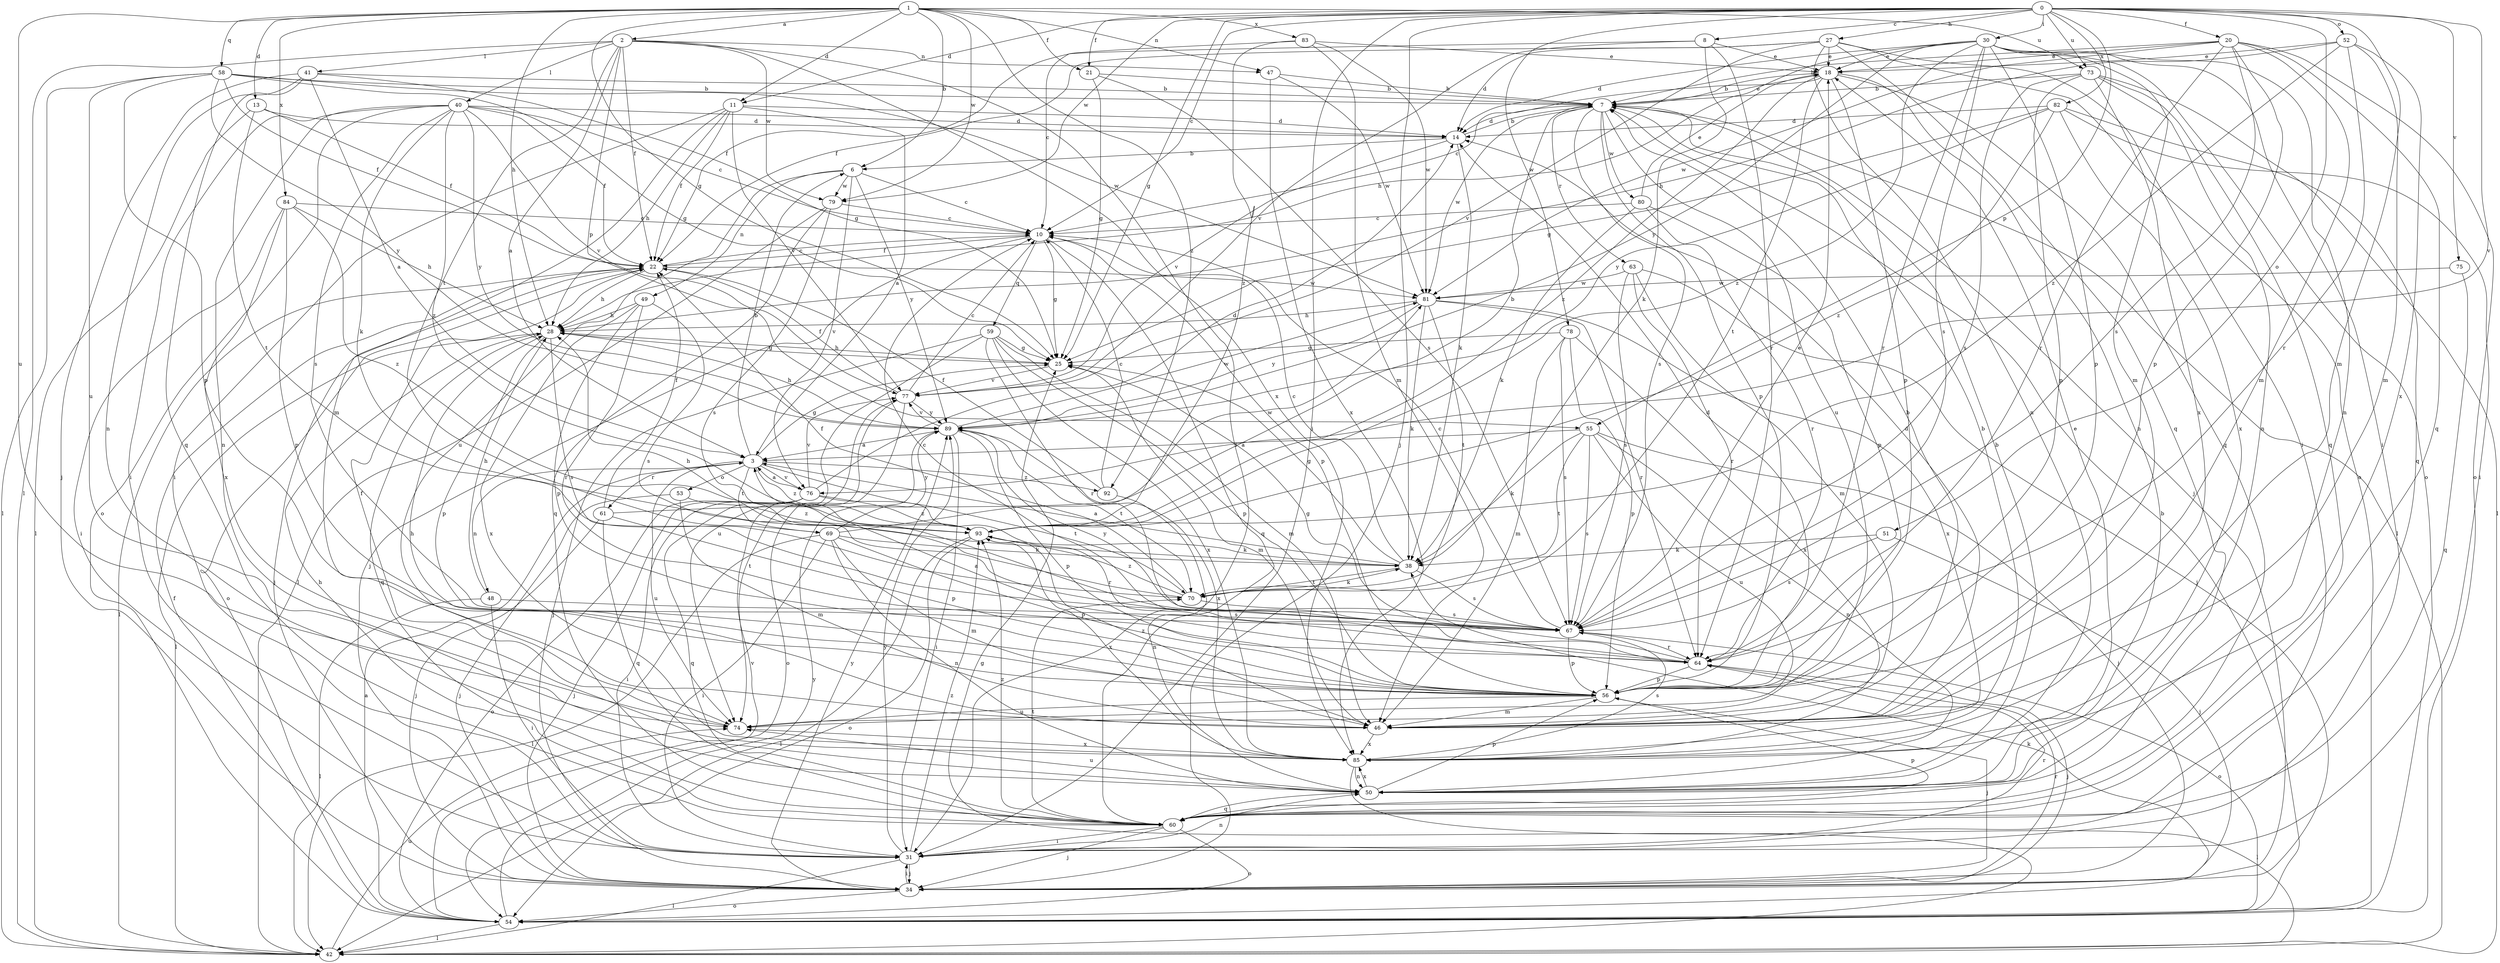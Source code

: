 strict digraph  {
0;
1;
2;
3;
6;
7;
8;
10;
11;
13;
14;
18;
20;
21;
22;
25;
27;
28;
30;
31;
34;
38;
40;
41;
42;
46;
47;
48;
49;
50;
51;
52;
53;
54;
55;
56;
58;
59;
60;
61;
63;
64;
67;
69;
70;
73;
74;
75;
76;
77;
78;
79;
80;
81;
82;
83;
84;
85;
89;
92;
93;
0 -> 8  [label=c];
0 -> 10  [label=c];
0 -> 11  [label=d];
0 -> 20  [label=f];
0 -> 21  [label=f];
0 -> 25  [label=g];
0 -> 27  [label=h];
0 -> 30  [label=i];
0 -> 31  [label=i];
0 -> 34  [label=j];
0 -> 46  [label=m];
0 -> 51  [label=o];
0 -> 52  [label=o];
0 -> 55  [label=p];
0 -> 73  [label=u];
0 -> 75  [label=v];
0 -> 76  [label=v];
0 -> 78  [label=w];
0 -> 79  [label=w];
0 -> 82  [label=x];
1 -> 2  [label=a];
1 -> 6  [label=b];
1 -> 11  [label=d];
1 -> 13  [label=d];
1 -> 21  [label=f];
1 -> 25  [label=g];
1 -> 28  [label=h];
1 -> 47  [label=n];
1 -> 58  [label=q];
1 -> 73  [label=u];
1 -> 74  [label=u];
1 -> 79  [label=w];
1 -> 83  [label=x];
1 -> 84  [label=x];
1 -> 92  [label=z];
2 -> 3  [label=a];
2 -> 22  [label=f];
2 -> 31  [label=i];
2 -> 40  [label=l];
2 -> 41  [label=l];
2 -> 42  [label=l];
2 -> 47  [label=n];
2 -> 55  [label=p];
2 -> 69  [label=t];
2 -> 79  [label=w];
2 -> 85  [label=x];
3 -> 6  [label=b];
3 -> 25  [label=g];
3 -> 48  [label=n];
3 -> 53  [label=o];
3 -> 61  [label=r];
3 -> 69  [label=t];
3 -> 70  [label=t];
3 -> 74  [label=u];
3 -> 76  [label=v];
3 -> 92  [label=z];
3 -> 93  [label=z];
6 -> 10  [label=c];
6 -> 49  [label=n];
6 -> 74  [label=u];
6 -> 76  [label=v];
6 -> 79  [label=w];
6 -> 89  [label=y];
7 -> 14  [label=d];
7 -> 18  [label=e];
7 -> 34  [label=j];
7 -> 42  [label=l];
7 -> 56  [label=p];
7 -> 63  [label=r];
7 -> 67  [label=s];
7 -> 74  [label=u];
7 -> 80  [label=w];
7 -> 81  [label=w];
8 -> 18  [label=e];
8 -> 22  [label=f];
8 -> 38  [label=k];
8 -> 64  [label=r];
8 -> 77  [label=v];
10 -> 22  [label=f];
10 -> 25  [label=g];
10 -> 34  [label=j];
10 -> 56  [label=p];
10 -> 59  [label=q];
10 -> 60  [label=q];
11 -> 3  [label=a];
11 -> 14  [label=d];
11 -> 22  [label=f];
11 -> 28  [label=h];
11 -> 31  [label=i];
11 -> 46  [label=m];
11 -> 77  [label=v];
13 -> 14  [label=d];
13 -> 22  [label=f];
13 -> 42  [label=l];
13 -> 70  [label=t];
14 -> 6  [label=b];
14 -> 7  [label=b];
14 -> 38  [label=k];
14 -> 77  [label=v];
18 -> 7  [label=b];
18 -> 10  [label=c];
18 -> 50  [label=n];
18 -> 56  [label=p];
18 -> 60  [label=q];
18 -> 70  [label=t];
18 -> 93  [label=z];
20 -> 7  [label=b];
20 -> 18  [label=e];
20 -> 46  [label=m];
20 -> 54  [label=o];
20 -> 56  [label=p];
20 -> 60  [label=q];
20 -> 64  [label=r];
20 -> 67  [label=s];
20 -> 81  [label=w];
21 -> 7  [label=b];
21 -> 25  [label=g];
21 -> 67  [label=s];
22 -> 10  [label=c];
22 -> 28  [label=h];
22 -> 34  [label=j];
22 -> 42  [label=l];
22 -> 54  [label=o];
22 -> 81  [label=w];
25 -> 28  [label=h];
25 -> 46  [label=m];
25 -> 77  [label=v];
27 -> 14  [label=d];
27 -> 18  [label=e];
27 -> 22  [label=f];
27 -> 31  [label=i];
27 -> 50  [label=n];
27 -> 54  [label=o];
27 -> 60  [label=q];
27 -> 77  [label=v];
28 -> 25  [label=g];
28 -> 42  [label=l];
28 -> 56  [label=p];
28 -> 60  [label=q];
28 -> 67  [label=s];
30 -> 14  [label=d];
30 -> 18  [label=e];
30 -> 28  [label=h];
30 -> 31  [label=i];
30 -> 46  [label=m];
30 -> 50  [label=n];
30 -> 54  [label=o];
30 -> 56  [label=p];
30 -> 64  [label=r];
30 -> 67  [label=s];
30 -> 89  [label=y];
30 -> 93  [label=z];
31 -> 34  [label=j];
31 -> 42  [label=l];
31 -> 50  [label=n];
31 -> 64  [label=r];
31 -> 89  [label=y];
31 -> 93  [label=z];
34 -> 31  [label=i];
34 -> 54  [label=o];
34 -> 64  [label=r];
34 -> 89  [label=y];
38 -> 3  [label=a];
38 -> 10  [label=c];
38 -> 25  [label=g];
38 -> 67  [label=s];
38 -> 70  [label=t];
40 -> 10  [label=c];
40 -> 14  [label=d];
40 -> 22  [label=f];
40 -> 31  [label=i];
40 -> 38  [label=k];
40 -> 50  [label=n];
40 -> 54  [label=o];
40 -> 67  [label=s];
40 -> 77  [label=v];
40 -> 89  [label=y];
40 -> 93  [label=z];
41 -> 3  [label=a];
41 -> 7  [label=b];
41 -> 25  [label=g];
41 -> 34  [label=j];
41 -> 50  [label=n];
41 -> 60  [label=q];
42 -> 25  [label=g];
42 -> 74  [label=u];
46 -> 7  [label=b];
46 -> 14  [label=d];
46 -> 28  [label=h];
46 -> 85  [label=x];
46 -> 93  [label=z];
47 -> 7  [label=b];
47 -> 81  [label=w];
47 -> 85  [label=x];
48 -> 28  [label=h];
48 -> 31  [label=i];
48 -> 42  [label=l];
48 -> 67  [label=s];
49 -> 28  [label=h];
49 -> 56  [label=p];
49 -> 64  [label=r];
49 -> 67  [label=s];
49 -> 85  [label=x];
50 -> 7  [label=b];
50 -> 18  [label=e];
50 -> 56  [label=p];
50 -> 60  [label=q];
50 -> 74  [label=u];
50 -> 85  [label=x];
51 -> 34  [label=j];
51 -> 38  [label=k];
51 -> 67  [label=s];
52 -> 18  [label=e];
52 -> 28  [label=h];
52 -> 46  [label=m];
52 -> 64  [label=r];
52 -> 85  [label=x];
52 -> 93  [label=z];
53 -> 34  [label=j];
53 -> 46  [label=m];
53 -> 93  [label=z];
54 -> 3  [label=a];
54 -> 7  [label=b];
54 -> 22  [label=f];
54 -> 38  [label=k];
54 -> 42  [label=l];
54 -> 77  [label=v];
54 -> 89  [label=y];
55 -> 3  [label=a];
55 -> 34  [label=j];
55 -> 38  [label=k];
55 -> 50  [label=n];
55 -> 67  [label=s];
55 -> 70  [label=t];
55 -> 74  [label=u];
56 -> 14  [label=d];
56 -> 34  [label=j];
56 -> 46  [label=m];
56 -> 74  [label=u];
58 -> 7  [label=b];
58 -> 22  [label=f];
58 -> 25  [label=g];
58 -> 42  [label=l];
58 -> 56  [label=p];
58 -> 74  [label=u];
58 -> 81  [label=w];
58 -> 89  [label=y];
59 -> 25  [label=g];
59 -> 34  [label=j];
59 -> 46  [label=m];
59 -> 56  [label=p];
59 -> 64  [label=r];
59 -> 74  [label=u];
59 -> 85  [label=x];
60 -> 28  [label=h];
60 -> 31  [label=i];
60 -> 34  [label=j];
60 -> 54  [label=o];
60 -> 56  [label=p];
60 -> 70  [label=t];
60 -> 93  [label=z];
61 -> 7  [label=b];
61 -> 22  [label=f];
61 -> 34  [label=j];
61 -> 56  [label=p];
61 -> 60  [label=q];
63 -> 34  [label=j];
63 -> 46  [label=m];
63 -> 64  [label=r];
63 -> 67  [label=s];
63 -> 81  [label=w];
64 -> 3  [label=a];
64 -> 10  [label=c];
64 -> 25  [label=g];
64 -> 34  [label=j];
64 -> 56  [label=p];
67 -> 10  [label=c];
67 -> 18  [label=e];
67 -> 54  [label=o];
67 -> 56  [label=p];
67 -> 64  [label=r];
67 -> 89  [label=y];
69 -> 31  [label=i];
69 -> 38  [label=k];
69 -> 42  [label=l];
69 -> 46  [label=m];
69 -> 50  [label=n];
69 -> 56  [label=p];
69 -> 81  [label=w];
69 -> 89  [label=y];
70 -> 22  [label=f];
70 -> 28  [label=h];
70 -> 38  [label=k];
70 -> 67  [label=s];
70 -> 93  [label=z];
73 -> 7  [label=b];
73 -> 42  [label=l];
73 -> 50  [label=n];
73 -> 56  [label=p];
73 -> 60  [label=q];
73 -> 67  [label=s];
73 -> 85  [label=x];
74 -> 22  [label=f];
74 -> 85  [label=x];
75 -> 60  [label=q];
75 -> 81  [label=w];
76 -> 3  [label=a];
76 -> 14  [label=d];
76 -> 31  [label=i];
76 -> 34  [label=j];
76 -> 54  [label=o];
76 -> 60  [label=q];
76 -> 64  [label=r];
76 -> 77  [label=v];
76 -> 93  [label=z];
77 -> 10  [label=c];
77 -> 22  [label=f];
77 -> 54  [label=o];
77 -> 89  [label=y];
77 -> 74  [label=t];
78 -> 25  [label=g];
78 -> 46  [label=m];
78 -> 56  [label=p];
78 -> 67  [label=s];
78 -> 85  [label=x];
79 -> 10  [label=c];
79 -> 42  [label=l];
79 -> 60  [label=q];
79 -> 67  [label=s];
80 -> 10  [label=c];
80 -> 18  [label=e];
80 -> 38  [label=k];
80 -> 56  [label=p];
80 -> 64  [label=r];
81 -> 28  [label=h];
81 -> 38  [label=k];
81 -> 64  [label=r];
81 -> 70  [label=t];
81 -> 85  [label=x];
81 -> 89  [label=y];
82 -> 14  [label=d];
82 -> 25  [label=g];
82 -> 31  [label=i];
82 -> 60  [label=q];
82 -> 85  [label=x];
82 -> 89  [label=y];
82 -> 93  [label=z];
83 -> 10  [label=c];
83 -> 18  [label=e];
83 -> 46  [label=m];
83 -> 81  [label=w];
83 -> 93  [label=z];
84 -> 10  [label=c];
84 -> 28  [label=h];
84 -> 31  [label=i];
84 -> 56  [label=p];
84 -> 85  [label=x];
84 -> 93  [label=z];
85 -> 7  [label=b];
85 -> 42  [label=l];
85 -> 50  [label=n];
85 -> 67  [label=s];
89 -> 3  [label=a];
89 -> 28  [label=h];
89 -> 31  [label=i];
89 -> 56  [label=p];
89 -> 70  [label=t];
89 -> 77  [label=v];
89 -> 81  [label=w];
89 -> 85  [label=x];
92 -> 10  [label=c];
92 -> 22  [label=f];
92 -> 50  [label=n];
93 -> 38  [label=k];
93 -> 42  [label=l];
93 -> 54  [label=o];
93 -> 85  [label=x];
}
